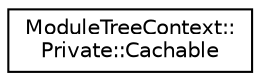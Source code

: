 digraph "Graphical Class Hierarchy"
{
 // INTERACTIVE_SVG=YES
 // LATEX_PDF_SIZE
  edge [fontname="Helvetica",fontsize="10",labelfontname="Helvetica",labelfontsize="10"];
  node [fontname="Helvetica",fontsize="10",shape=record];
  rankdir="LR";
  Node0 [label="ModuleTreeContext::\lPrivate::Cachable",height=0.2,width=0.4,color="black", fillcolor="white", style="filled",URL="$d2/d78/struct_module_tree_context_1_1_private_1_1_cachable.html",tooltip=" "];
}
